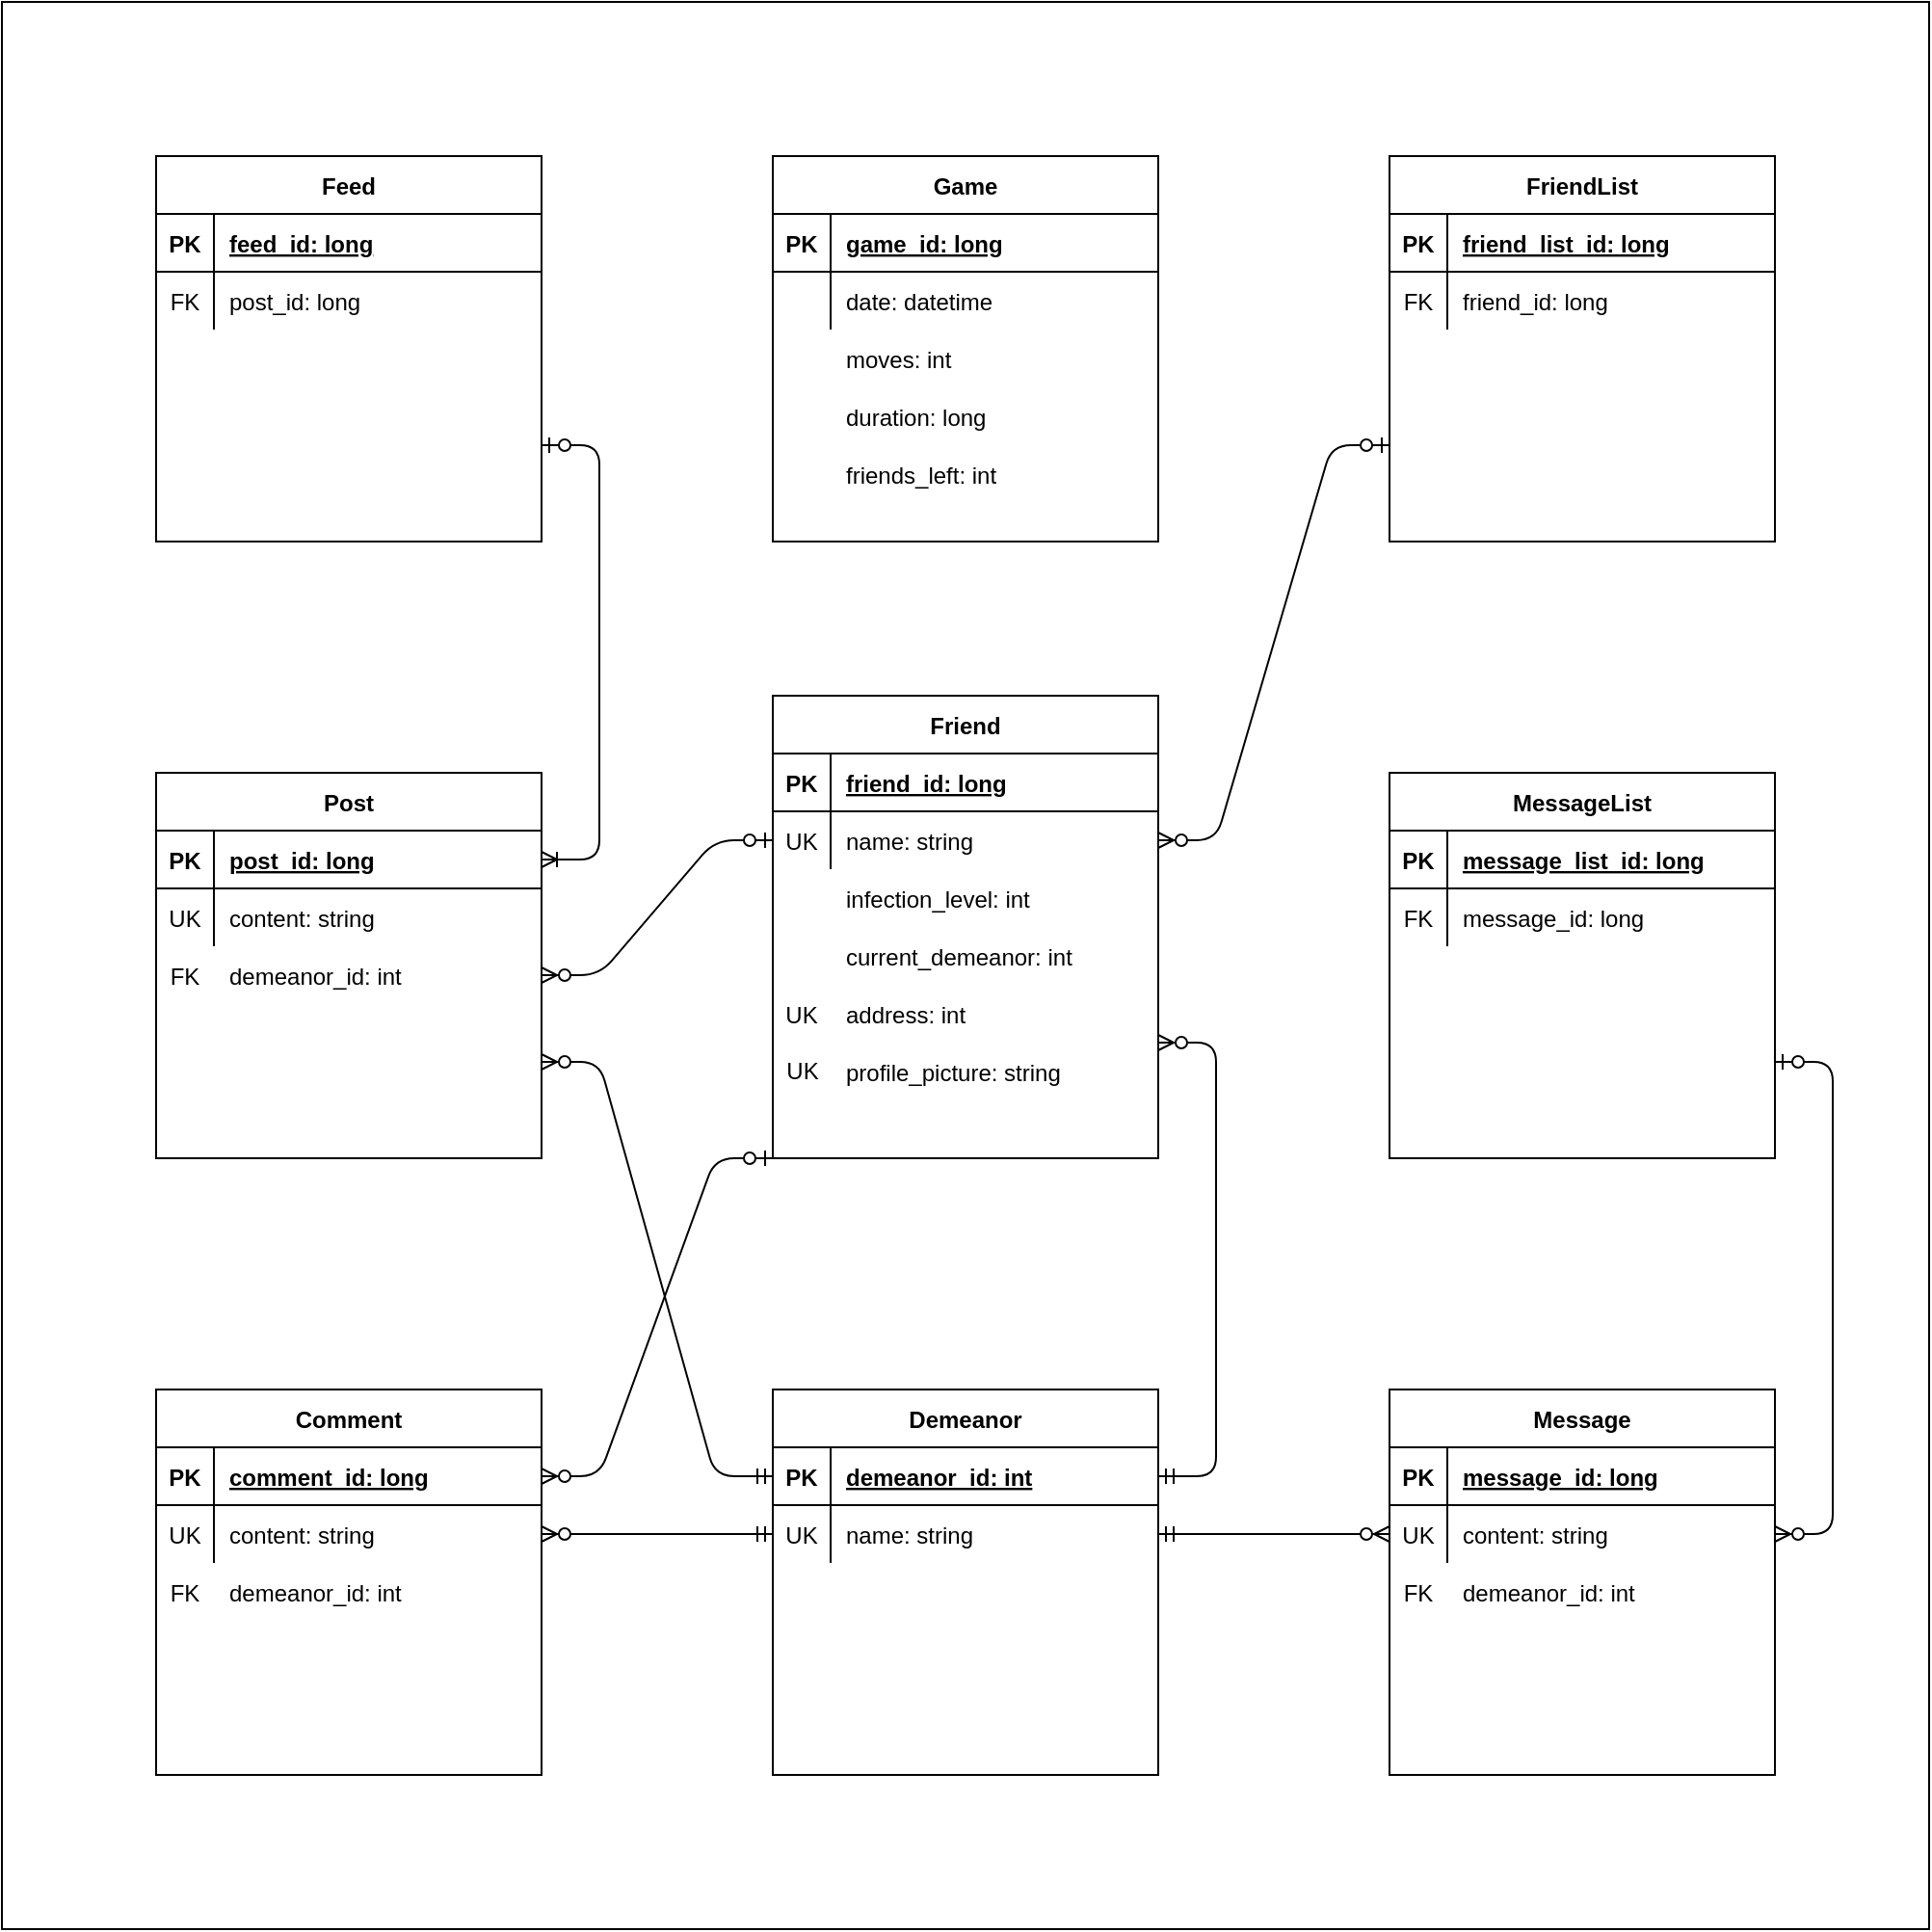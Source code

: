<mxfile version="13.8.0" type="device"><diagram id="R2lEEEUBdFMjLlhIrx00" name="Page-1"><mxGraphModel dx="1422" dy="1862" grid="1" gridSize="10" guides="1" tooltips="1" connect="1" arrows="1" fold="1" page="1" pageScale="1" pageWidth="850" pageHeight="1100" math="0" shadow="0" extFonts="Permanent Marker^https://fonts.googleapis.com/css?family=Permanent+Marker"><root><mxCell id="0"/><mxCell id="1" parent="0"/><mxCell id="ursJ2X9sYpABMRAGHstD-187" value="" style="rounded=0;whiteSpace=wrap;html=1;" vertex="1" parent="1"><mxGeometry y="-280" width="1000" height="1000" as="geometry"/></mxCell><mxCell id="ursJ2X9sYpABMRAGHstD-68" value="" style="shape=partialRectangle;collapsible=0;dropTarget=0;pointerEvents=0;fillColor=none;points=[[0,0.5],[1,0.5]];portConstraint=eastwest;top=0;left=0;right=0;bottom=0;" vertex="1" parent="1"><mxGeometry x="400" y="170" width="160" height="30" as="geometry"/></mxCell><mxCell id="ursJ2X9sYpABMRAGHstD-69" value="" style="shape=partialRectangle;overflow=hidden;connectable=0;fillColor=none;top=0;left=0;bottom=0;right=0;" vertex="1" parent="ursJ2X9sYpABMRAGHstD-68"><mxGeometry width="30" height="30" as="geometry"/></mxCell><mxCell id="ursJ2X9sYpABMRAGHstD-70" value="infection_level: int" style="shape=partialRectangle;overflow=hidden;connectable=0;fillColor=none;top=0;left=0;bottom=0;right=0;align=left;spacingLeft=6;" vertex="1" parent="ursJ2X9sYpABMRAGHstD-68"><mxGeometry x="30" width="130" height="30" as="geometry"/></mxCell><mxCell id="ursJ2X9sYpABMRAGHstD-75" value="" style="shape=partialRectangle;collapsible=0;dropTarget=0;pointerEvents=0;fillColor=none;points=[[0,0.5],[1,0.5]];portConstraint=eastwest;top=0;left=0;right=0;bottom=0;" vertex="1" parent="1"><mxGeometry x="400" y="200" width="200" height="30" as="geometry"/></mxCell><mxCell id="ursJ2X9sYpABMRAGHstD-76" value="" style="shape=partialRectangle;overflow=hidden;connectable=0;fillColor=none;top=0;left=0;bottom=0;right=0;" vertex="1" parent="ursJ2X9sYpABMRAGHstD-75"><mxGeometry x="320" y="-280" width="37.5" height="30" as="geometry"/></mxCell><mxCell id="ursJ2X9sYpABMRAGHstD-77" value="current_demeanor: int" style="shape=partialRectangle;overflow=hidden;connectable=0;fillColor=none;top=0;left=0;bottom=0;right=0;align=left;spacingLeft=6;" vertex="1" parent="ursJ2X9sYpABMRAGHstD-75"><mxGeometry x="30" width="170" height="30" as="geometry"/></mxCell><mxCell id="ursJ2X9sYpABMRAGHstD-78" value="" style="shape=partialRectangle;collapsible=0;dropTarget=0;pointerEvents=0;fillColor=none;points=[[0,0.5],[1,0.5]];portConstraint=eastwest;top=0;left=0;right=0;bottom=0;" vertex="1" parent="1"><mxGeometry x="720" y="525" width="200" height="30" as="geometry"/></mxCell><mxCell id="ursJ2X9sYpABMRAGHstD-79" value="" style="shape=partialRectangle;overflow=hidden;connectable=0;fillColor=none;top=0;left=0;bottom=0;right=0;" vertex="1" parent="ursJ2X9sYpABMRAGHstD-78"><mxGeometry x="-320" width="30" height="30" as="geometry"/></mxCell><mxCell id="ursJ2X9sYpABMRAGHstD-80" value="" style="shape=partialRectangle;overflow=hidden;connectable=0;fillColor=none;top=0;left=0;bottom=0;right=0;align=left;spacingLeft=6;" vertex="1" parent="ursJ2X9sYpABMRAGHstD-78"><mxGeometry x="30" width="170" height="30" as="geometry"/></mxCell><mxCell id="ursJ2X9sYpABMRAGHstD-81" value="" style="shape=partialRectangle;collapsible=0;dropTarget=0;pointerEvents=0;fillColor=none;points=[[0,0.5],[1,0.5]];portConstraint=eastwest;top=0;left=0;right=0;bottom=0;" vertex="1" parent="1"><mxGeometry x="400" y="230" width="200" height="30" as="geometry"/></mxCell><mxCell id="ursJ2X9sYpABMRAGHstD-82" value="UK" style="shape=partialRectangle;overflow=hidden;connectable=0;fillColor=none;top=0;left=0;bottom=0;right=0;" vertex="1" parent="ursJ2X9sYpABMRAGHstD-81"><mxGeometry width="30" height="30" as="geometry"/></mxCell><mxCell id="ursJ2X9sYpABMRAGHstD-83" value="address: int" style="shape=partialRectangle;overflow=hidden;connectable=0;fillColor=none;top=0;left=0;bottom=0;right=0;align=left;spacingLeft=6;" vertex="1" parent="ursJ2X9sYpABMRAGHstD-81"><mxGeometry x="30" width="170" height="30" as="geometry"/></mxCell><mxCell id="ursJ2X9sYpABMRAGHstD-84" value="" style="shape=partialRectangle;collapsible=0;dropTarget=0;pointerEvents=0;fillColor=none;points=[[0,0.5],[1,0.5]];portConstraint=eastwest;top=0;left=0;right=0;bottom=0;" vertex="1" parent="1"><mxGeometry x="720" y="555" width="200" height="30" as="geometry"/></mxCell><mxCell id="ursJ2X9sYpABMRAGHstD-85" value="" style="shape=partialRectangle;overflow=hidden;connectable=0;fillColor=none;top=0;left=0;bottom=0;right=0;" vertex="1" parent="ursJ2X9sYpABMRAGHstD-84"><mxGeometry x="-320" width="30" height="30" as="geometry"/></mxCell><mxCell id="ursJ2X9sYpABMRAGHstD-86" value="" style="shape=partialRectangle;overflow=hidden;connectable=0;fillColor=none;top=0;left=0;bottom=0;right=0;align=left;spacingLeft=6;" vertex="1" parent="ursJ2X9sYpABMRAGHstD-84"><mxGeometry x="30" width="170" height="30" as="geometry"/></mxCell><mxCell id="ursJ2X9sYpABMRAGHstD-87" value="" style="shape=partialRectangle;collapsible=0;dropTarget=0;pointerEvents=0;fillColor=none;points=[[0,0.5],[1,0.5]];portConstraint=eastwest;top=0;left=0;right=0;bottom=0;" vertex="1" parent="1"><mxGeometry x="400" y="260" width="200" height="30" as="geometry"/></mxCell><mxCell id="ursJ2X9sYpABMRAGHstD-88" value="" style="shape=partialRectangle;overflow=hidden;connectable=0;fillColor=none;top=0;left=0;bottom=0;right=0;" vertex="1" parent="ursJ2X9sYpABMRAGHstD-87"><mxGeometry x="320" y="-280" width="30" height="30" as="geometry"/></mxCell><mxCell id="ursJ2X9sYpABMRAGHstD-89" value="profile_picture: string" style="shape=partialRectangle;overflow=hidden;connectable=0;fillColor=none;top=0;left=0;bottom=0;right=0;align=left;spacingLeft=6;" vertex="1" parent="ursJ2X9sYpABMRAGHstD-87"><mxGeometry x="30" width="170" height="30" as="geometry"/></mxCell><mxCell id="ursJ2X9sYpABMRAGHstD-110" value="Post" style="shape=table;startSize=30;container=1;collapsible=1;childLayout=tableLayout;fixedRows=1;rowLines=0;fontStyle=1;align=center;resizeLast=1;" vertex="1" parent="1"><mxGeometry x="80" y="120" width="200" height="200" as="geometry"/></mxCell><mxCell id="ursJ2X9sYpABMRAGHstD-111" value="" style="shape=partialRectangle;collapsible=0;dropTarget=0;pointerEvents=0;fillColor=none;points=[[0,0.5],[1,0.5]];portConstraint=eastwest;top=0;left=0;right=0;bottom=1;" vertex="1" parent="ursJ2X9sYpABMRAGHstD-110"><mxGeometry y="30" width="200" height="30" as="geometry"/></mxCell><mxCell id="ursJ2X9sYpABMRAGHstD-112" value="PK" style="shape=partialRectangle;overflow=hidden;connectable=0;fillColor=none;top=0;left=0;bottom=0;right=0;fontStyle=1;" vertex="1" parent="ursJ2X9sYpABMRAGHstD-111"><mxGeometry width="30" height="30" as="geometry"/></mxCell><mxCell id="ursJ2X9sYpABMRAGHstD-113" value="post_id: long" style="shape=partialRectangle;overflow=hidden;connectable=0;fillColor=none;top=0;left=0;bottom=0;right=0;align=left;spacingLeft=6;fontStyle=5;" vertex="1" parent="ursJ2X9sYpABMRAGHstD-111"><mxGeometry x="30" width="170" height="30" as="geometry"/></mxCell><mxCell id="ursJ2X9sYpABMRAGHstD-114" value="" style="shape=partialRectangle;collapsible=0;dropTarget=0;pointerEvents=0;fillColor=none;points=[[0,0.5],[1,0.5]];portConstraint=eastwest;top=0;left=0;right=0;bottom=0;" vertex="1" parent="ursJ2X9sYpABMRAGHstD-110"><mxGeometry y="60" width="200" height="30" as="geometry"/></mxCell><mxCell id="ursJ2X9sYpABMRAGHstD-115" value="" style="shape=partialRectangle;overflow=hidden;connectable=0;fillColor=none;top=0;left=0;bottom=0;right=0;" vertex="1" parent="ursJ2X9sYpABMRAGHstD-114"><mxGeometry width="30" height="30" as="geometry"/></mxCell><mxCell id="ursJ2X9sYpABMRAGHstD-116" value="" style="shape=partialRectangle;overflow=hidden;connectable=0;fillColor=none;top=0;left=0;bottom=0;right=0;align=left;spacingLeft=6;" vertex="1" parent="ursJ2X9sYpABMRAGHstD-114"><mxGeometry x="30" width="170" height="30" as="geometry"/></mxCell><mxCell id="ursJ2X9sYpABMRAGHstD-102" value="Feed" style="shape=table;startSize=30;container=1;collapsible=1;childLayout=tableLayout;fixedRows=1;rowLines=0;fontStyle=1;align=center;resizeLast=1;" vertex="1" parent="1"><mxGeometry x="80" y="-200" width="200" height="200" as="geometry"/></mxCell><mxCell id="ursJ2X9sYpABMRAGHstD-103" value="" style="shape=partialRectangle;collapsible=0;dropTarget=0;pointerEvents=0;fillColor=none;points=[[0,0.5],[1,0.5]];portConstraint=eastwest;top=0;left=0;right=0;bottom=1;" vertex="1" parent="ursJ2X9sYpABMRAGHstD-102"><mxGeometry y="30" width="200" height="30" as="geometry"/></mxCell><mxCell id="ursJ2X9sYpABMRAGHstD-104" value="PK" style="shape=partialRectangle;overflow=hidden;connectable=0;fillColor=none;top=0;left=0;bottom=0;right=0;fontStyle=1;" vertex="1" parent="ursJ2X9sYpABMRAGHstD-103"><mxGeometry width="30" height="30" as="geometry"/></mxCell><mxCell id="ursJ2X9sYpABMRAGHstD-105" value="feed_id: long" style="shape=partialRectangle;overflow=hidden;connectable=0;fillColor=none;top=0;left=0;bottom=0;right=0;align=left;spacingLeft=6;fontStyle=5;" vertex="1" parent="ursJ2X9sYpABMRAGHstD-103"><mxGeometry x="30" width="170" height="30" as="geometry"/></mxCell><mxCell id="ursJ2X9sYpABMRAGHstD-106" value="" style="shape=partialRectangle;collapsible=0;dropTarget=0;pointerEvents=0;fillColor=none;points=[[0,0.5],[1,0.5]];portConstraint=eastwest;top=0;left=0;right=0;bottom=0;" vertex="1" parent="ursJ2X9sYpABMRAGHstD-102"><mxGeometry y="60" width="200" height="30" as="geometry"/></mxCell><mxCell id="ursJ2X9sYpABMRAGHstD-107" value="FK" style="shape=partialRectangle;overflow=hidden;connectable=0;fillColor=none;top=0;left=0;bottom=0;right=0;" vertex="1" parent="ursJ2X9sYpABMRAGHstD-106"><mxGeometry width="30" height="30" as="geometry"/></mxCell><mxCell id="ursJ2X9sYpABMRAGHstD-108" value="post_id: long" style="shape=partialRectangle;overflow=hidden;connectable=0;fillColor=none;top=0;left=0;bottom=0;right=0;align=left;spacingLeft=6;" vertex="1" parent="ursJ2X9sYpABMRAGHstD-106"><mxGeometry x="30" width="170" height="30" as="geometry"/></mxCell><mxCell id="C-vyLk0tnHw3VtMMgP7b-23" value="Game" style="shape=table;startSize=30;container=1;collapsible=1;childLayout=tableLayout;fixedRows=1;rowLines=0;fontStyle=1;align=center;resizeLast=1;" parent="1" vertex="1"><mxGeometry x="400" y="-200" width="200" height="200" as="geometry"/></mxCell><mxCell id="C-vyLk0tnHw3VtMMgP7b-24" value="" style="shape=partialRectangle;collapsible=0;dropTarget=0;pointerEvents=0;fillColor=none;points=[[0,0.5],[1,0.5]];portConstraint=eastwest;top=0;left=0;right=0;bottom=1;" parent="C-vyLk0tnHw3VtMMgP7b-23" vertex="1"><mxGeometry y="30" width="200" height="30" as="geometry"/></mxCell><mxCell id="C-vyLk0tnHw3VtMMgP7b-25" value="PK" style="shape=partialRectangle;overflow=hidden;connectable=0;fillColor=none;top=0;left=0;bottom=0;right=0;fontStyle=1;" parent="C-vyLk0tnHw3VtMMgP7b-24" vertex="1"><mxGeometry width="30" height="30" as="geometry"/></mxCell><mxCell id="C-vyLk0tnHw3VtMMgP7b-26" value="game_id: long" style="shape=partialRectangle;overflow=hidden;connectable=0;fillColor=none;top=0;left=0;bottom=0;right=0;align=left;spacingLeft=6;fontStyle=5;" parent="C-vyLk0tnHw3VtMMgP7b-24" vertex="1"><mxGeometry x="30" width="170" height="30" as="geometry"/></mxCell><mxCell id="C-vyLk0tnHw3VtMMgP7b-27" value="" style="shape=partialRectangle;collapsible=0;dropTarget=0;pointerEvents=0;fillColor=none;points=[[0,0.5],[1,0.5]];portConstraint=eastwest;top=0;left=0;right=0;bottom=0;" parent="C-vyLk0tnHw3VtMMgP7b-23" vertex="1"><mxGeometry y="60" width="200" height="30" as="geometry"/></mxCell><mxCell id="C-vyLk0tnHw3VtMMgP7b-28" value="" style="shape=partialRectangle;overflow=hidden;connectable=0;fillColor=none;top=0;left=0;bottom=0;right=0;" parent="C-vyLk0tnHw3VtMMgP7b-27" vertex="1"><mxGeometry width="30" height="30" as="geometry"/></mxCell><mxCell id="C-vyLk0tnHw3VtMMgP7b-29" value="date: datetime" style="shape=partialRectangle;overflow=hidden;connectable=0;fillColor=none;top=0;left=0;bottom=0;right=0;align=left;spacingLeft=6;" parent="C-vyLk0tnHw3VtMMgP7b-27" vertex="1"><mxGeometry x="30" width="170" height="30" as="geometry"/></mxCell><mxCell id="ursJ2X9sYpABMRAGHstD-117" value="" style="shape=partialRectangle;collapsible=0;dropTarget=0;pointerEvents=0;fillColor=none;points=[[0,0.5],[1,0.5]];portConstraint=eastwest;top=0;left=0;right=0;bottom=0;" vertex="1" parent="1"><mxGeometry x="400" y="-110" width="200" height="30" as="geometry"/></mxCell><mxCell id="ursJ2X9sYpABMRAGHstD-118" value="" style="shape=partialRectangle;overflow=hidden;connectable=0;fillColor=none;top=0;left=0;bottom=0;right=0;" vertex="1" parent="ursJ2X9sYpABMRAGHstD-117"><mxGeometry width="30" height="30" as="geometry"/></mxCell><mxCell id="ursJ2X9sYpABMRAGHstD-119" value="moves: int" style="shape=partialRectangle;overflow=hidden;connectable=0;fillColor=none;top=0;left=0;bottom=0;right=0;align=left;spacingLeft=6;" vertex="1" parent="ursJ2X9sYpABMRAGHstD-117"><mxGeometry x="30" width="170" height="30" as="geometry"/></mxCell><mxCell id="ursJ2X9sYpABMRAGHstD-120" value="" style="shape=partialRectangle;collapsible=0;dropTarget=0;pointerEvents=0;fillColor=none;points=[[0,0.5],[1,0.5]];portConstraint=eastwest;top=0;left=0;right=0;bottom=0;" vertex="1" parent="1"><mxGeometry x="400" y="-80" width="200" height="30" as="geometry"/></mxCell><mxCell id="ursJ2X9sYpABMRAGHstD-121" value="" style="shape=partialRectangle;overflow=hidden;connectable=0;fillColor=none;top=0;left=0;bottom=0;right=0;" vertex="1" parent="ursJ2X9sYpABMRAGHstD-120"><mxGeometry width="30" height="30" as="geometry"/></mxCell><mxCell id="ursJ2X9sYpABMRAGHstD-122" value="duration: long" style="shape=partialRectangle;overflow=hidden;connectable=0;fillColor=none;top=0;left=0;bottom=0;right=0;align=left;spacingLeft=6;" vertex="1" parent="ursJ2X9sYpABMRAGHstD-120"><mxGeometry x="30" width="170" height="30" as="geometry"/></mxCell><mxCell id="ursJ2X9sYpABMRAGHstD-123" value="" style="shape=partialRectangle;collapsible=0;dropTarget=0;pointerEvents=0;fillColor=none;points=[[0,0.5],[1,0.5]];portConstraint=eastwest;top=0;left=0;right=0;bottom=0;" vertex="1" parent="1"><mxGeometry x="400" y="-50" width="200" height="30" as="geometry"/></mxCell><mxCell id="ursJ2X9sYpABMRAGHstD-124" value="" style="shape=partialRectangle;overflow=hidden;connectable=0;fillColor=none;top=0;left=0;bottom=0;right=0;" vertex="1" parent="ursJ2X9sYpABMRAGHstD-123"><mxGeometry width="30" height="30" as="geometry"/></mxCell><mxCell id="ursJ2X9sYpABMRAGHstD-125" value="friends_left: int" style="shape=partialRectangle;overflow=hidden;connectable=0;fillColor=none;top=0;left=0;bottom=0;right=0;align=left;spacingLeft=6;" vertex="1" parent="ursJ2X9sYpABMRAGHstD-123"><mxGeometry x="30" width="170" height="30" as="geometry"/></mxCell><mxCell id="ursJ2X9sYpABMRAGHstD-26" value="Friend" style="shape=table;startSize=30;container=1;collapsible=1;childLayout=tableLayout;fixedRows=1;rowLines=0;fontStyle=1;align=center;resizeLast=1;" vertex="1" parent="1"><mxGeometry x="400" y="80" width="200" height="240" as="geometry"/></mxCell><mxCell id="ursJ2X9sYpABMRAGHstD-27" value="" style="shape=partialRectangle;collapsible=0;dropTarget=0;pointerEvents=0;fillColor=none;points=[[0,0.5],[1,0.5]];portConstraint=eastwest;top=0;left=0;right=0;bottom=1;" vertex="1" parent="ursJ2X9sYpABMRAGHstD-26"><mxGeometry y="30" width="200" height="30" as="geometry"/></mxCell><mxCell id="ursJ2X9sYpABMRAGHstD-28" value="PK" style="shape=partialRectangle;overflow=hidden;connectable=0;fillColor=none;top=0;left=0;bottom=0;right=0;fontStyle=1;" vertex="1" parent="ursJ2X9sYpABMRAGHstD-27"><mxGeometry width="30" height="30" as="geometry"/></mxCell><mxCell id="ursJ2X9sYpABMRAGHstD-29" value="friend_id: long" style="shape=partialRectangle;overflow=hidden;connectable=0;fillColor=none;top=0;left=0;bottom=0;right=0;align=left;spacingLeft=6;fontStyle=5;" vertex="1" parent="ursJ2X9sYpABMRAGHstD-27"><mxGeometry x="30" width="170" height="30" as="geometry"/></mxCell><mxCell id="ursJ2X9sYpABMRAGHstD-30" value="" style="shape=partialRectangle;collapsible=0;dropTarget=0;pointerEvents=0;fillColor=none;points=[[0,0.5],[1,0.5]];portConstraint=eastwest;top=0;left=0;right=0;bottom=0;" vertex="1" parent="ursJ2X9sYpABMRAGHstD-26"><mxGeometry y="60" width="200" height="30" as="geometry"/></mxCell><mxCell id="ursJ2X9sYpABMRAGHstD-31" value="UK" style="shape=partialRectangle;overflow=hidden;connectable=0;fillColor=none;top=0;left=0;bottom=0;right=0;" vertex="1" parent="ursJ2X9sYpABMRAGHstD-30"><mxGeometry width="30" height="30" as="geometry"/></mxCell><mxCell id="ursJ2X9sYpABMRAGHstD-32" value="name: string" style="shape=partialRectangle;overflow=hidden;connectable=0;fillColor=none;top=0;left=0;bottom=0;right=0;align=left;spacingLeft=6;" vertex="1" parent="ursJ2X9sYpABMRAGHstD-30"><mxGeometry x="30" width="170" height="30" as="geometry"/></mxCell><mxCell id="ursJ2X9sYpABMRAGHstD-133" value="" style="edgeStyle=entityRelationEdgeStyle;fontSize=12;html=1;endArrow=ERzeroToMany;startArrow=ERzeroToOne;exitX=0;exitY=0.5;exitDx=0;exitDy=0;entryX=1;entryY=0.5;entryDx=0;entryDy=0;" edge="1" parent="1" source="ursJ2X9sYpABMRAGHstD-30" target="ursJ2X9sYpABMRAGHstD-166"><mxGeometry width="100" height="100" relative="1" as="geometry"><mxPoint x="340" y="50" as="sourcePoint"/><mxPoint x="480" y="55" as="targetPoint"/></mxGeometry></mxCell><mxCell id="ursJ2X9sYpABMRAGHstD-134" value="" style="edgeStyle=entityRelationEdgeStyle;fontSize=12;html=1;endArrow=ERzeroToMany;startArrow=ERzeroToOne;entryX=1;entryY=0.5;entryDx=0;entryDy=0;exitX=0;exitY=0.75;exitDx=0;exitDy=0;" edge="1" parent="1" source="ursJ2X9sYpABMRAGHstD-54" target="ursJ2X9sYpABMRAGHstD-30"><mxGeometry width="100" height="100" relative="1" as="geometry"><mxPoint x="670" y="100" as="sourcePoint"/><mxPoint x="770" as="targetPoint"/></mxGeometry></mxCell><mxCell id="ursJ2X9sYpABMRAGHstD-135" value="Comment" style="shape=table;startSize=30;container=1;collapsible=1;childLayout=tableLayout;fixedRows=1;rowLines=0;fontStyle=1;align=center;resizeLast=1;" vertex="1" parent="1"><mxGeometry x="80" y="440" width="200" height="200" as="geometry"/></mxCell><mxCell id="ursJ2X9sYpABMRAGHstD-136" value="" style="shape=partialRectangle;collapsible=0;dropTarget=0;pointerEvents=0;fillColor=none;points=[[0,0.5],[1,0.5]];portConstraint=eastwest;top=0;left=0;right=0;bottom=1;" vertex="1" parent="ursJ2X9sYpABMRAGHstD-135"><mxGeometry y="30" width="200" height="30" as="geometry"/></mxCell><mxCell id="ursJ2X9sYpABMRAGHstD-137" value="PK" style="shape=partialRectangle;overflow=hidden;connectable=0;fillColor=none;top=0;left=0;bottom=0;right=0;fontStyle=1;" vertex="1" parent="ursJ2X9sYpABMRAGHstD-136"><mxGeometry width="30" height="30" as="geometry"/></mxCell><mxCell id="ursJ2X9sYpABMRAGHstD-138" value="comment_id: long" style="shape=partialRectangle;overflow=hidden;connectable=0;fillColor=none;top=0;left=0;bottom=0;right=0;align=left;spacingLeft=6;fontStyle=5;" vertex="1" parent="ursJ2X9sYpABMRAGHstD-136"><mxGeometry x="30" width="170" height="30" as="geometry"/></mxCell><mxCell id="ursJ2X9sYpABMRAGHstD-139" value="" style="shape=partialRectangle;collapsible=0;dropTarget=0;pointerEvents=0;fillColor=none;points=[[0,0.5],[1,0.5]];portConstraint=eastwest;top=0;left=0;right=0;bottom=0;" vertex="1" parent="ursJ2X9sYpABMRAGHstD-135"><mxGeometry y="60" width="200" height="30" as="geometry"/></mxCell><mxCell id="ursJ2X9sYpABMRAGHstD-140" value="UK" style="shape=partialRectangle;overflow=hidden;connectable=0;fillColor=none;top=0;left=0;bottom=0;right=0;" vertex="1" parent="ursJ2X9sYpABMRAGHstD-139"><mxGeometry width="30" height="30" as="geometry"/></mxCell><mxCell id="ursJ2X9sYpABMRAGHstD-141" value="content: string" style="shape=partialRectangle;overflow=hidden;connectable=0;fillColor=none;top=0;left=0;bottom=0;right=0;align=left;spacingLeft=6;" vertex="1" parent="ursJ2X9sYpABMRAGHstD-139"><mxGeometry x="30" width="170" height="30" as="geometry"/></mxCell><mxCell id="ursJ2X9sYpABMRAGHstD-142" value="" style="edgeStyle=entityRelationEdgeStyle;fontSize=12;html=1;endArrow=ERzeroToMany;startArrow=ERzeroToOne;exitX=0;exitY=1;exitDx=0;exitDy=0;entryX=1;entryY=0.5;entryDx=0;entryDy=0;" edge="1" parent="1" source="ursJ2X9sYpABMRAGHstD-26" target="ursJ2X9sYpABMRAGHstD-136"><mxGeometry width="100" height="100" relative="1" as="geometry"><mxPoint x="310" y="460" as="sourcePoint"/><mxPoint x="410" y="360" as="targetPoint"/></mxGeometry></mxCell><mxCell id="ursJ2X9sYpABMRAGHstD-33" value="Demeanor" style="shape=table;startSize=30;container=1;collapsible=1;childLayout=tableLayout;fixedRows=1;rowLines=0;fontStyle=1;align=center;resizeLast=1;" vertex="1" parent="1"><mxGeometry x="400" y="440" width="200" height="200" as="geometry"/></mxCell><mxCell id="ursJ2X9sYpABMRAGHstD-34" value="" style="shape=partialRectangle;collapsible=0;dropTarget=0;pointerEvents=0;fillColor=none;points=[[0,0.5],[1,0.5]];portConstraint=eastwest;top=0;left=0;right=0;bottom=1;" vertex="1" parent="ursJ2X9sYpABMRAGHstD-33"><mxGeometry y="30" width="200" height="30" as="geometry"/></mxCell><mxCell id="ursJ2X9sYpABMRAGHstD-35" value="PK" style="shape=partialRectangle;overflow=hidden;connectable=0;fillColor=none;top=0;left=0;bottom=0;right=0;fontStyle=1;" vertex="1" parent="ursJ2X9sYpABMRAGHstD-34"><mxGeometry width="30" height="30" as="geometry"/></mxCell><mxCell id="ursJ2X9sYpABMRAGHstD-36" value="demeanor_id: int" style="shape=partialRectangle;overflow=hidden;connectable=0;fillColor=none;top=0;left=0;bottom=0;right=0;align=left;spacingLeft=6;fontStyle=5;" vertex="1" parent="ursJ2X9sYpABMRAGHstD-34"><mxGeometry x="30" width="170" height="30" as="geometry"/></mxCell><mxCell id="ursJ2X9sYpABMRAGHstD-37" value="" style="shape=partialRectangle;collapsible=0;dropTarget=0;pointerEvents=0;fillColor=none;points=[[0,0.5],[1,0.5]];portConstraint=eastwest;top=0;left=0;right=0;bottom=0;" vertex="1" parent="ursJ2X9sYpABMRAGHstD-33"><mxGeometry y="60" width="200" height="30" as="geometry"/></mxCell><mxCell id="ursJ2X9sYpABMRAGHstD-38" value="" style="shape=partialRectangle;overflow=hidden;connectable=0;fillColor=none;top=0;left=0;bottom=0;right=0;" vertex="1" parent="ursJ2X9sYpABMRAGHstD-37"><mxGeometry width="30" height="30" as="geometry"/></mxCell><mxCell id="ursJ2X9sYpABMRAGHstD-39" value="" style="shape=partialRectangle;overflow=hidden;connectable=0;fillColor=none;top=0;left=0;bottom=0;right=0;align=left;spacingLeft=6;" vertex="1" parent="ursJ2X9sYpABMRAGHstD-37"><mxGeometry x="30" width="170" height="30" as="geometry"/></mxCell><mxCell id="ursJ2X9sYpABMRAGHstD-146" value="" style="edgeStyle=entityRelationEdgeStyle;fontSize=12;html=1;endArrow=ERzeroToMany;startArrow=ERmandOne;exitX=0;exitY=0.5;exitDx=0;exitDy=0;entryX=1;entryY=0.5;entryDx=0;entryDy=0;" edge="1" parent="1" source="ursJ2X9sYpABMRAGHstD-37" target="ursJ2X9sYpABMRAGHstD-139"><mxGeometry width="100" height="100" relative="1" as="geometry"><mxPoint x="400" y="540" as="sourcePoint"/><mxPoint x="280" y="540" as="targetPoint"/></mxGeometry></mxCell><mxCell id="ursJ2X9sYpABMRAGHstD-147" value="" style="edgeStyle=entityRelationEdgeStyle;fontSize=12;html=1;endArrow=ERzeroToMany;startArrow=ERmandOne;exitX=1;exitY=0.5;exitDx=0;exitDy=0;entryX=1;entryY=0.75;entryDx=0;entryDy=0;" edge="1" parent="1" source="ursJ2X9sYpABMRAGHstD-34" target="ursJ2X9sYpABMRAGHstD-26"><mxGeometry width="100" height="100" relative="1" as="geometry"><mxPoint x="750" y="410" as="sourcePoint"/><mxPoint x="630" y="410" as="targetPoint"/></mxGeometry></mxCell><mxCell id="ursJ2X9sYpABMRAGHstD-148" value="" style="edgeStyle=entityRelationEdgeStyle;fontSize=12;html=1;endArrow=ERzeroToMany;startArrow=ERmandOne;exitX=0;exitY=0.5;exitDx=0;exitDy=0;entryX=1;entryY=0.75;entryDx=0;entryDy=0;" edge="1" parent="1" source="ursJ2X9sYpABMRAGHstD-34" target="ursJ2X9sYpABMRAGHstD-110"><mxGeometry width="100" height="100" relative="1" as="geometry"><mxPoint x="340" y="400" as="sourcePoint"/><mxPoint x="220" y="400" as="targetPoint"/></mxGeometry></mxCell><mxCell id="ursJ2X9sYpABMRAGHstD-149" value="" style="edgeStyle=entityRelationEdgeStyle;fontSize=12;html=1;endArrow=ERzeroToMany;startArrow=ERzeroToOne;entryX=1;entryY=0.5;entryDx=0;entryDy=0;" edge="1" parent="1" target="ursJ2X9sYpABMRAGHstD-99"><mxGeometry width="100" height="100" relative="1" as="geometry"><mxPoint x="920" y="270" as="sourcePoint"/><mxPoint x="1020" y="400" as="targetPoint"/></mxGeometry></mxCell><mxCell id="ursJ2X9sYpABMRAGHstD-150" value="" style="edgeStyle=entityRelationEdgeStyle;fontSize=12;html=1;endArrow=ERzeroToMany;startArrow=ERmandOne;exitX=1;exitY=0.5;exitDx=0;exitDy=0;entryX=0;entryY=0.5;entryDx=0;entryDy=0;" edge="1" parent="1" source="ursJ2X9sYpABMRAGHstD-37" target="ursJ2X9sYpABMRAGHstD-99"><mxGeometry width="100" height="100" relative="1" as="geometry"><mxPoint x="710" y="700" as="sourcePoint"/><mxPoint x="590" y="700" as="targetPoint"/></mxGeometry></mxCell><mxCell id="ursJ2X9sYpABMRAGHstD-151" value="" style="shape=partialRectangle;collapsible=0;dropTarget=0;pointerEvents=0;fillColor=none;points=[[0,0.5],[1,0.5]];portConstraint=eastwest;top=0;left=0;right=0;bottom=0;" vertex="1" parent="1"><mxGeometry x="80" y="530" width="200" height="30" as="geometry"/></mxCell><mxCell id="ursJ2X9sYpABMRAGHstD-152" value="FK" style="shape=partialRectangle;overflow=hidden;connectable=0;fillColor=none;top=0;left=0;bottom=0;right=0;" vertex="1" parent="ursJ2X9sYpABMRAGHstD-151"><mxGeometry width="30" height="30" as="geometry"/></mxCell><mxCell id="ursJ2X9sYpABMRAGHstD-153" value="demeanor_id: int" style="shape=partialRectangle;overflow=hidden;connectable=0;fillColor=none;top=0;left=0;bottom=0;right=0;align=left;spacingLeft=6;" vertex="1" parent="ursJ2X9sYpABMRAGHstD-151"><mxGeometry x="30" width="170" height="30" as="geometry"/></mxCell><mxCell id="ursJ2X9sYpABMRAGHstD-157" value="" style="shape=partialRectangle;collapsible=0;dropTarget=0;pointerEvents=0;fillColor=none;points=[[0,0.5],[1,0.5]];portConstraint=eastwest;top=0;left=0;right=0;bottom=0;" vertex="1" parent="1"><mxGeometry x="720" y="500" width="200" height="30" as="geometry"/></mxCell><mxCell id="ursJ2X9sYpABMRAGHstD-158" value="UK" style="shape=partialRectangle;overflow=hidden;connectable=0;fillColor=none;top=0;left=0;bottom=0;right=0;" vertex="1" parent="ursJ2X9sYpABMRAGHstD-157"><mxGeometry width="30" height="30" as="geometry"/></mxCell><mxCell id="ursJ2X9sYpABMRAGHstD-159" value="content: string" style="shape=partialRectangle;overflow=hidden;connectable=0;fillColor=none;top=0;left=0;bottom=0;right=0;align=left;spacingLeft=6;" vertex="1" parent="ursJ2X9sYpABMRAGHstD-157"><mxGeometry x="30" width="170" height="30" as="geometry"/></mxCell><mxCell id="ursJ2X9sYpABMRAGHstD-160" value="" style="shape=partialRectangle;collapsible=0;dropTarget=0;pointerEvents=0;fillColor=none;points=[[0,0.5],[1,0.5]];portConstraint=eastwest;top=0;left=0;right=0;bottom=0;" vertex="1" parent="1"><mxGeometry x="720" y="530" width="200" height="30" as="geometry"/></mxCell><mxCell id="ursJ2X9sYpABMRAGHstD-161" value="FK" style="shape=partialRectangle;overflow=hidden;connectable=0;fillColor=none;top=0;left=0;bottom=0;right=0;" vertex="1" parent="ursJ2X9sYpABMRAGHstD-160"><mxGeometry width="30" height="30" as="geometry"/></mxCell><mxCell id="ursJ2X9sYpABMRAGHstD-162" value="demeanor_id: int" style="shape=partialRectangle;overflow=hidden;connectable=0;fillColor=none;top=0;left=0;bottom=0;right=0;align=left;spacingLeft=6;" vertex="1" parent="ursJ2X9sYpABMRAGHstD-160"><mxGeometry x="30" width="170" height="30" as="geometry"/></mxCell><mxCell id="ursJ2X9sYpABMRAGHstD-163" value="" style="shape=partialRectangle;collapsible=0;dropTarget=0;pointerEvents=0;fillColor=none;points=[[0,0.5],[1,0.5]];portConstraint=eastwest;top=0;left=0;right=0;bottom=0;" vertex="1" parent="1"><mxGeometry x="80" y="180" width="200" height="30" as="geometry"/></mxCell><mxCell id="ursJ2X9sYpABMRAGHstD-164" value="UK" style="shape=partialRectangle;overflow=hidden;connectable=0;fillColor=none;top=0;left=0;bottom=0;right=0;" vertex="1" parent="ursJ2X9sYpABMRAGHstD-163"><mxGeometry width="30" height="30" as="geometry"/></mxCell><mxCell id="ursJ2X9sYpABMRAGHstD-165" value="content: string" style="shape=partialRectangle;overflow=hidden;connectable=0;fillColor=none;top=0;left=0;bottom=0;right=0;align=left;spacingLeft=6;" vertex="1" parent="ursJ2X9sYpABMRAGHstD-163"><mxGeometry x="30" width="170" height="30" as="geometry"/></mxCell><mxCell id="ursJ2X9sYpABMRAGHstD-166" value="" style="shape=partialRectangle;collapsible=0;dropTarget=0;pointerEvents=0;fillColor=none;points=[[0,0.5],[1,0.5]];portConstraint=eastwest;top=0;left=0;right=0;bottom=0;" vertex="1" parent="1"><mxGeometry x="80" y="210" width="200" height="30" as="geometry"/></mxCell><mxCell id="ursJ2X9sYpABMRAGHstD-167" value="FK" style="shape=partialRectangle;overflow=hidden;connectable=0;fillColor=none;top=0;left=0;bottom=0;right=0;" vertex="1" parent="ursJ2X9sYpABMRAGHstD-166"><mxGeometry width="30" height="30" as="geometry"/></mxCell><mxCell id="ursJ2X9sYpABMRAGHstD-168" value="demeanor_id: int" style="shape=partialRectangle;overflow=hidden;connectable=0;fillColor=none;top=0;left=0;bottom=0;right=0;align=left;spacingLeft=6;" vertex="1" parent="ursJ2X9sYpABMRAGHstD-166"><mxGeometry x="30" width="170" height="30" as="geometry"/></mxCell><mxCell id="ursJ2X9sYpABMRAGHstD-169" value="" style="shape=partialRectangle;collapsible=0;dropTarget=0;pointerEvents=0;fillColor=none;points=[[0,0.5],[1,0.5]];portConstraint=eastwest;top=0;left=0;right=0;bottom=0;" vertex="1" parent="1"><mxGeometry x="400" y="500" width="200" height="30" as="geometry"/></mxCell><mxCell id="ursJ2X9sYpABMRAGHstD-170" value="UK" style="shape=partialRectangle;overflow=hidden;connectable=0;fillColor=none;top=0;left=0;bottom=0;right=0;" vertex="1" parent="ursJ2X9sYpABMRAGHstD-169"><mxGeometry width="30" height="30" as="geometry"/></mxCell><mxCell id="ursJ2X9sYpABMRAGHstD-171" value="name: string" style="shape=partialRectangle;overflow=hidden;connectable=0;fillColor=none;top=0;left=0;bottom=0;right=0;align=left;spacingLeft=6;" vertex="1" parent="ursJ2X9sYpABMRAGHstD-169"><mxGeometry x="30" width="170" height="30" as="geometry"/></mxCell><mxCell id="ursJ2X9sYpABMRAGHstD-178" value="" style="edgeStyle=entityRelationEdgeStyle;fontSize=12;html=1;endArrow=ERoneToMany;startArrow=ERzeroToOne;exitX=1;exitY=0.75;exitDx=0;exitDy=0;entryX=1;entryY=0.5;entryDx=0;entryDy=0;" edge="1" parent="1" source="ursJ2X9sYpABMRAGHstD-102" target="ursJ2X9sYpABMRAGHstD-111"><mxGeometry width="100" height="100" relative="1" as="geometry"><mxPoint x="510" y="140" as="sourcePoint"/><mxPoint x="310" y="80" as="targetPoint"/></mxGeometry></mxCell><mxCell id="ursJ2X9sYpABMRAGHstD-54" value="FriendList" style="shape=table;startSize=30;container=1;collapsible=1;childLayout=tableLayout;fixedRows=1;rowLines=0;fontStyle=1;align=center;resizeLast=1;" vertex="1" parent="1"><mxGeometry x="720" y="-200" width="200" height="200" as="geometry"/></mxCell><mxCell id="ursJ2X9sYpABMRAGHstD-55" value="" style="shape=partialRectangle;collapsible=0;dropTarget=0;pointerEvents=0;fillColor=none;points=[[0,0.5],[1,0.5]];portConstraint=eastwest;top=0;left=0;right=0;bottom=1;" vertex="1" parent="ursJ2X9sYpABMRAGHstD-54"><mxGeometry y="30" width="200" height="30" as="geometry"/></mxCell><mxCell id="ursJ2X9sYpABMRAGHstD-56" value="PK" style="shape=partialRectangle;overflow=hidden;connectable=0;fillColor=none;top=0;left=0;bottom=0;right=0;fontStyle=1;" vertex="1" parent="ursJ2X9sYpABMRAGHstD-55"><mxGeometry width="30" height="30" as="geometry"/></mxCell><mxCell id="ursJ2X9sYpABMRAGHstD-57" value="friend_list_id: long" style="shape=partialRectangle;overflow=hidden;connectable=0;fillColor=none;top=0;left=0;bottom=0;right=0;align=left;spacingLeft=6;fontStyle=5;" vertex="1" parent="ursJ2X9sYpABMRAGHstD-55"><mxGeometry x="30" width="170" height="30" as="geometry"/></mxCell><mxCell id="ursJ2X9sYpABMRAGHstD-58" value="" style="shape=partialRectangle;collapsible=0;dropTarget=0;pointerEvents=0;fillColor=none;points=[[0,0.5],[1,0.5]];portConstraint=eastwest;top=0;left=0;right=0;bottom=0;" vertex="1" parent="ursJ2X9sYpABMRAGHstD-54"><mxGeometry y="60" width="200" height="30" as="geometry"/></mxCell><mxCell id="ursJ2X9sYpABMRAGHstD-59" value="FK" style="shape=partialRectangle;overflow=hidden;connectable=0;fillColor=none;top=0;left=0;bottom=0;right=0;" vertex="1" parent="ursJ2X9sYpABMRAGHstD-58"><mxGeometry width="30" height="30" as="geometry"/></mxCell><mxCell id="ursJ2X9sYpABMRAGHstD-60" value="friend_id: long" style="shape=partialRectangle;overflow=hidden;connectable=0;fillColor=none;top=0;left=0;bottom=0;right=0;align=left;spacingLeft=6;" vertex="1" parent="ursJ2X9sYpABMRAGHstD-58"><mxGeometry x="30" width="170" height="30" as="geometry"/></mxCell><mxCell id="ursJ2X9sYpABMRAGHstD-47" value="MessageList" style="shape=table;startSize=30;container=1;collapsible=1;childLayout=tableLayout;fixedRows=1;rowLines=0;fontStyle=1;align=center;resizeLast=1;" vertex="1" parent="1"><mxGeometry x="720" y="120" width="200" height="200" as="geometry"/></mxCell><mxCell id="ursJ2X9sYpABMRAGHstD-48" value="" style="shape=partialRectangle;collapsible=0;dropTarget=0;pointerEvents=0;fillColor=none;points=[[0,0.5],[1,0.5]];portConstraint=eastwest;top=0;left=0;right=0;bottom=1;" vertex="1" parent="ursJ2X9sYpABMRAGHstD-47"><mxGeometry y="30" width="200" height="30" as="geometry"/></mxCell><mxCell id="ursJ2X9sYpABMRAGHstD-49" value="PK" style="shape=partialRectangle;overflow=hidden;connectable=0;fillColor=none;top=0;left=0;bottom=0;right=0;fontStyle=1;" vertex="1" parent="ursJ2X9sYpABMRAGHstD-48"><mxGeometry width="30" height="30" as="geometry"/></mxCell><mxCell id="ursJ2X9sYpABMRAGHstD-50" value="message_list_id: long" style="shape=partialRectangle;overflow=hidden;connectable=0;fillColor=none;top=0;left=0;bottom=0;right=0;align=left;spacingLeft=6;fontStyle=5;" vertex="1" parent="ursJ2X9sYpABMRAGHstD-48"><mxGeometry x="30" width="170" height="30" as="geometry"/></mxCell><mxCell id="ursJ2X9sYpABMRAGHstD-51" value="" style="shape=partialRectangle;collapsible=0;dropTarget=0;pointerEvents=0;fillColor=none;points=[[0,0.5],[1,0.5]];portConstraint=eastwest;top=0;left=0;right=0;bottom=0;" vertex="1" parent="ursJ2X9sYpABMRAGHstD-47"><mxGeometry y="60" width="200" height="30" as="geometry"/></mxCell><mxCell id="ursJ2X9sYpABMRAGHstD-52" value="FK" style="shape=partialRectangle;overflow=hidden;connectable=0;fillColor=none;top=0;left=0;bottom=0;right=0;" vertex="1" parent="ursJ2X9sYpABMRAGHstD-51"><mxGeometry width="30" height="30" as="geometry"/></mxCell><mxCell id="ursJ2X9sYpABMRAGHstD-53" value="message_id: long" style="shape=partialRectangle;overflow=hidden;connectable=0;fillColor=none;top=0;left=0;bottom=0;right=0;align=left;spacingLeft=6;" vertex="1" parent="ursJ2X9sYpABMRAGHstD-51"><mxGeometry x="30" width="170" height="30" as="geometry"/></mxCell><mxCell id="ursJ2X9sYpABMRAGHstD-95" value="Message" style="shape=table;startSize=30;container=1;collapsible=1;childLayout=tableLayout;fixedRows=1;rowLines=0;fontStyle=1;align=center;resizeLast=1;" vertex="1" parent="1"><mxGeometry x="720" y="440" width="200" height="200" as="geometry"/></mxCell><mxCell id="ursJ2X9sYpABMRAGHstD-96" value="" style="shape=partialRectangle;collapsible=0;dropTarget=0;pointerEvents=0;fillColor=none;points=[[0,0.5],[1,0.5]];portConstraint=eastwest;top=0;left=0;right=0;bottom=1;" vertex="1" parent="ursJ2X9sYpABMRAGHstD-95"><mxGeometry y="30" width="200" height="30" as="geometry"/></mxCell><mxCell id="ursJ2X9sYpABMRAGHstD-97" value="PK" style="shape=partialRectangle;overflow=hidden;connectable=0;fillColor=none;top=0;left=0;bottom=0;right=0;fontStyle=1;" vertex="1" parent="ursJ2X9sYpABMRAGHstD-96"><mxGeometry width="30" height="30" as="geometry"/></mxCell><mxCell id="ursJ2X9sYpABMRAGHstD-98" value="message_id: long" style="shape=partialRectangle;overflow=hidden;connectable=0;fillColor=none;top=0;left=0;bottom=0;right=0;align=left;spacingLeft=6;fontStyle=5;" vertex="1" parent="ursJ2X9sYpABMRAGHstD-96"><mxGeometry x="30" width="170" height="30" as="geometry"/></mxCell><mxCell id="ursJ2X9sYpABMRAGHstD-99" value="" style="shape=partialRectangle;collapsible=0;dropTarget=0;pointerEvents=0;fillColor=none;points=[[0,0.5],[1,0.5]];portConstraint=eastwest;top=0;left=0;right=0;bottom=0;" vertex="1" parent="ursJ2X9sYpABMRAGHstD-95"><mxGeometry y="60" width="200" height="30" as="geometry"/></mxCell><mxCell id="ursJ2X9sYpABMRAGHstD-100" value="" style="shape=partialRectangle;overflow=hidden;connectable=0;fillColor=none;top=0;left=0;bottom=0;right=0;" vertex="1" parent="ursJ2X9sYpABMRAGHstD-99"><mxGeometry width="30" height="30" as="geometry"/></mxCell><mxCell id="ursJ2X9sYpABMRAGHstD-101" value="" style="shape=partialRectangle;overflow=hidden;connectable=0;fillColor=none;top=0;left=0;bottom=0;right=0;align=left;spacingLeft=6;" vertex="1" parent="ursJ2X9sYpABMRAGHstD-99"><mxGeometry x="30" width="170" height="30" as="geometry"/></mxCell><mxCell id="ursJ2X9sYpABMRAGHstD-186" value="UK" style="text;html=1;align=center;verticalAlign=middle;resizable=0;points=[];autosize=1;" vertex="1" parent="1"><mxGeometry x="400" y="265" width="30" height="20" as="geometry"/></mxCell></root></mxGraphModel></diagram></mxfile>